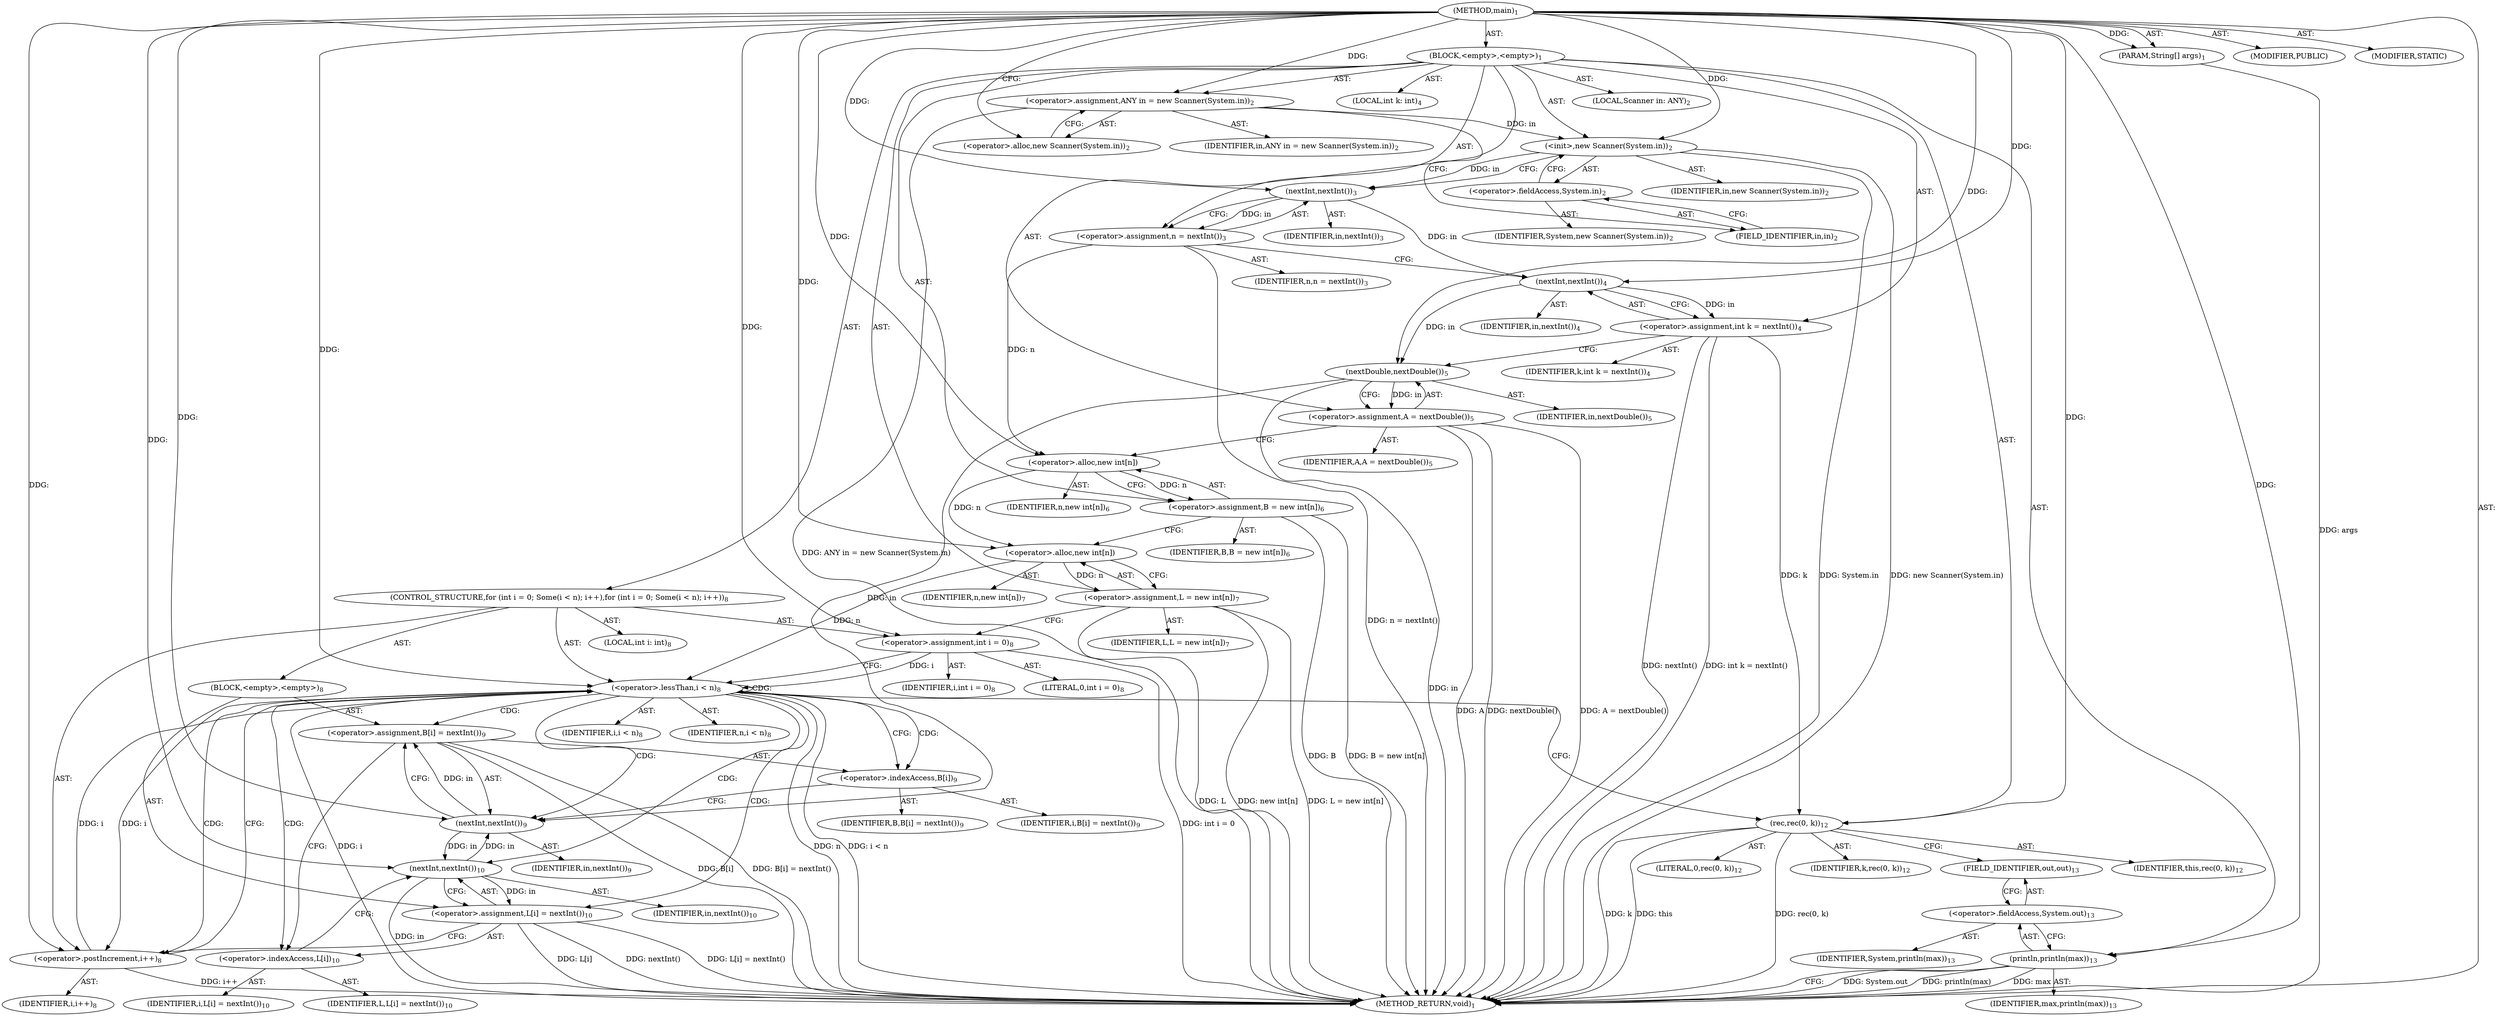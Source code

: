 digraph "main" {  
"19" [label = <(METHOD,main)<SUB>1</SUB>> ]
"20" [label = <(PARAM,String[] args)<SUB>1</SUB>> ]
"21" [label = <(BLOCK,&lt;empty&gt;,&lt;empty&gt;)<SUB>1</SUB>> ]
"4" [label = <(LOCAL,Scanner in: ANY)<SUB>2</SUB>> ]
"22" [label = <(&lt;operator&gt;.assignment,ANY in = new Scanner(System.in))<SUB>2</SUB>> ]
"23" [label = <(IDENTIFIER,in,ANY in = new Scanner(System.in))<SUB>2</SUB>> ]
"24" [label = <(&lt;operator&gt;.alloc,new Scanner(System.in))<SUB>2</SUB>> ]
"25" [label = <(&lt;init&gt;,new Scanner(System.in))<SUB>2</SUB>> ]
"3" [label = <(IDENTIFIER,in,new Scanner(System.in))<SUB>2</SUB>> ]
"26" [label = <(&lt;operator&gt;.fieldAccess,System.in)<SUB>2</SUB>> ]
"27" [label = <(IDENTIFIER,System,new Scanner(System.in))<SUB>2</SUB>> ]
"28" [label = <(FIELD_IDENTIFIER,in,in)<SUB>2</SUB>> ]
"29" [label = <(&lt;operator&gt;.assignment,n = nextInt())<SUB>3</SUB>> ]
"30" [label = <(IDENTIFIER,n,n = nextInt())<SUB>3</SUB>> ]
"31" [label = <(nextInt,nextInt())<SUB>3</SUB>> ]
"32" [label = <(IDENTIFIER,in,nextInt())<SUB>3</SUB>> ]
"33" [label = <(LOCAL,int k: int)<SUB>4</SUB>> ]
"34" [label = <(&lt;operator&gt;.assignment,int k = nextInt())<SUB>4</SUB>> ]
"35" [label = <(IDENTIFIER,k,int k = nextInt())<SUB>4</SUB>> ]
"36" [label = <(nextInt,nextInt())<SUB>4</SUB>> ]
"37" [label = <(IDENTIFIER,in,nextInt())<SUB>4</SUB>> ]
"38" [label = <(&lt;operator&gt;.assignment,A = nextDouble())<SUB>5</SUB>> ]
"39" [label = <(IDENTIFIER,A,A = nextDouble())<SUB>5</SUB>> ]
"40" [label = <(nextDouble,nextDouble())<SUB>5</SUB>> ]
"41" [label = <(IDENTIFIER,in,nextDouble())<SUB>5</SUB>> ]
"42" [label = <(&lt;operator&gt;.assignment,B = new int[n])<SUB>6</SUB>> ]
"43" [label = <(IDENTIFIER,B,B = new int[n])<SUB>6</SUB>> ]
"44" [label = <(&lt;operator&gt;.alloc,new int[n])> ]
"45" [label = <(IDENTIFIER,n,new int[n])<SUB>6</SUB>> ]
"46" [label = <(&lt;operator&gt;.assignment,L = new int[n])<SUB>7</SUB>> ]
"47" [label = <(IDENTIFIER,L,L = new int[n])<SUB>7</SUB>> ]
"48" [label = <(&lt;operator&gt;.alloc,new int[n])> ]
"49" [label = <(IDENTIFIER,n,new int[n])<SUB>7</SUB>> ]
"50" [label = <(CONTROL_STRUCTURE,for (int i = 0; Some(i &lt; n); i++),for (int i = 0; Some(i &lt; n); i++))<SUB>8</SUB>> ]
"51" [label = <(LOCAL,int i: int)<SUB>8</SUB>> ]
"52" [label = <(&lt;operator&gt;.assignment,int i = 0)<SUB>8</SUB>> ]
"53" [label = <(IDENTIFIER,i,int i = 0)<SUB>8</SUB>> ]
"54" [label = <(LITERAL,0,int i = 0)<SUB>8</SUB>> ]
"55" [label = <(&lt;operator&gt;.lessThan,i &lt; n)<SUB>8</SUB>> ]
"56" [label = <(IDENTIFIER,i,i &lt; n)<SUB>8</SUB>> ]
"57" [label = <(IDENTIFIER,n,i &lt; n)<SUB>8</SUB>> ]
"58" [label = <(&lt;operator&gt;.postIncrement,i++)<SUB>8</SUB>> ]
"59" [label = <(IDENTIFIER,i,i++)<SUB>8</SUB>> ]
"60" [label = <(BLOCK,&lt;empty&gt;,&lt;empty&gt;)<SUB>8</SUB>> ]
"61" [label = <(&lt;operator&gt;.assignment,B[i] = nextInt())<SUB>9</SUB>> ]
"62" [label = <(&lt;operator&gt;.indexAccess,B[i])<SUB>9</SUB>> ]
"63" [label = <(IDENTIFIER,B,B[i] = nextInt())<SUB>9</SUB>> ]
"64" [label = <(IDENTIFIER,i,B[i] = nextInt())<SUB>9</SUB>> ]
"65" [label = <(nextInt,nextInt())<SUB>9</SUB>> ]
"66" [label = <(IDENTIFIER,in,nextInt())<SUB>9</SUB>> ]
"67" [label = <(&lt;operator&gt;.assignment,L[i] = nextInt())<SUB>10</SUB>> ]
"68" [label = <(&lt;operator&gt;.indexAccess,L[i])<SUB>10</SUB>> ]
"69" [label = <(IDENTIFIER,L,L[i] = nextInt())<SUB>10</SUB>> ]
"70" [label = <(IDENTIFIER,i,L[i] = nextInt())<SUB>10</SUB>> ]
"71" [label = <(nextInt,nextInt())<SUB>10</SUB>> ]
"72" [label = <(IDENTIFIER,in,nextInt())<SUB>10</SUB>> ]
"73" [label = <(rec,rec(0, k))<SUB>12</SUB>> ]
"74" [label = <(IDENTIFIER,this,rec(0, k))<SUB>12</SUB>> ]
"75" [label = <(LITERAL,0,rec(0, k))<SUB>12</SUB>> ]
"76" [label = <(IDENTIFIER,k,rec(0, k))<SUB>12</SUB>> ]
"77" [label = <(println,println(max))<SUB>13</SUB>> ]
"78" [label = <(&lt;operator&gt;.fieldAccess,System.out)<SUB>13</SUB>> ]
"79" [label = <(IDENTIFIER,System,println(max))<SUB>13</SUB>> ]
"80" [label = <(FIELD_IDENTIFIER,out,out)<SUB>13</SUB>> ]
"81" [label = <(IDENTIFIER,max,println(max))<SUB>13</SUB>> ]
"82" [label = <(MODIFIER,PUBLIC)> ]
"83" [label = <(MODIFIER,STATIC)> ]
"84" [label = <(METHOD_RETURN,void)<SUB>1</SUB>> ]
  "19" -> "20"  [ label = "AST: "] 
  "19" -> "21"  [ label = "AST: "] 
  "19" -> "82"  [ label = "AST: "] 
  "19" -> "83"  [ label = "AST: "] 
  "19" -> "84"  [ label = "AST: "] 
  "21" -> "4"  [ label = "AST: "] 
  "21" -> "22"  [ label = "AST: "] 
  "21" -> "25"  [ label = "AST: "] 
  "21" -> "29"  [ label = "AST: "] 
  "21" -> "33"  [ label = "AST: "] 
  "21" -> "34"  [ label = "AST: "] 
  "21" -> "38"  [ label = "AST: "] 
  "21" -> "42"  [ label = "AST: "] 
  "21" -> "46"  [ label = "AST: "] 
  "21" -> "50"  [ label = "AST: "] 
  "21" -> "73"  [ label = "AST: "] 
  "21" -> "77"  [ label = "AST: "] 
  "22" -> "23"  [ label = "AST: "] 
  "22" -> "24"  [ label = "AST: "] 
  "25" -> "3"  [ label = "AST: "] 
  "25" -> "26"  [ label = "AST: "] 
  "26" -> "27"  [ label = "AST: "] 
  "26" -> "28"  [ label = "AST: "] 
  "29" -> "30"  [ label = "AST: "] 
  "29" -> "31"  [ label = "AST: "] 
  "31" -> "32"  [ label = "AST: "] 
  "34" -> "35"  [ label = "AST: "] 
  "34" -> "36"  [ label = "AST: "] 
  "36" -> "37"  [ label = "AST: "] 
  "38" -> "39"  [ label = "AST: "] 
  "38" -> "40"  [ label = "AST: "] 
  "40" -> "41"  [ label = "AST: "] 
  "42" -> "43"  [ label = "AST: "] 
  "42" -> "44"  [ label = "AST: "] 
  "44" -> "45"  [ label = "AST: "] 
  "46" -> "47"  [ label = "AST: "] 
  "46" -> "48"  [ label = "AST: "] 
  "48" -> "49"  [ label = "AST: "] 
  "50" -> "51"  [ label = "AST: "] 
  "50" -> "52"  [ label = "AST: "] 
  "50" -> "55"  [ label = "AST: "] 
  "50" -> "58"  [ label = "AST: "] 
  "50" -> "60"  [ label = "AST: "] 
  "52" -> "53"  [ label = "AST: "] 
  "52" -> "54"  [ label = "AST: "] 
  "55" -> "56"  [ label = "AST: "] 
  "55" -> "57"  [ label = "AST: "] 
  "58" -> "59"  [ label = "AST: "] 
  "60" -> "61"  [ label = "AST: "] 
  "60" -> "67"  [ label = "AST: "] 
  "61" -> "62"  [ label = "AST: "] 
  "61" -> "65"  [ label = "AST: "] 
  "62" -> "63"  [ label = "AST: "] 
  "62" -> "64"  [ label = "AST: "] 
  "65" -> "66"  [ label = "AST: "] 
  "67" -> "68"  [ label = "AST: "] 
  "67" -> "71"  [ label = "AST: "] 
  "68" -> "69"  [ label = "AST: "] 
  "68" -> "70"  [ label = "AST: "] 
  "71" -> "72"  [ label = "AST: "] 
  "73" -> "74"  [ label = "AST: "] 
  "73" -> "75"  [ label = "AST: "] 
  "73" -> "76"  [ label = "AST: "] 
  "77" -> "78"  [ label = "AST: "] 
  "77" -> "81"  [ label = "AST: "] 
  "78" -> "79"  [ label = "AST: "] 
  "78" -> "80"  [ label = "AST: "] 
  "22" -> "28"  [ label = "CFG: "] 
  "25" -> "31"  [ label = "CFG: "] 
  "29" -> "36"  [ label = "CFG: "] 
  "34" -> "40"  [ label = "CFG: "] 
  "38" -> "44"  [ label = "CFG: "] 
  "42" -> "48"  [ label = "CFG: "] 
  "46" -> "52"  [ label = "CFG: "] 
  "73" -> "80"  [ label = "CFG: "] 
  "77" -> "84"  [ label = "CFG: "] 
  "24" -> "22"  [ label = "CFG: "] 
  "26" -> "25"  [ label = "CFG: "] 
  "31" -> "29"  [ label = "CFG: "] 
  "36" -> "34"  [ label = "CFG: "] 
  "40" -> "38"  [ label = "CFG: "] 
  "44" -> "42"  [ label = "CFG: "] 
  "48" -> "46"  [ label = "CFG: "] 
  "52" -> "55"  [ label = "CFG: "] 
  "55" -> "62"  [ label = "CFG: "] 
  "55" -> "73"  [ label = "CFG: "] 
  "58" -> "55"  [ label = "CFG: "] 
  "78" -> "77"  [ label = "CFG: "] 
  "28" -> "26"  [ label = "CFG: "] 
  "61" -> "68"  [ label = "CFG: "] 
  "67" -> "58"  [ label = "CFG: "] 
  "80" -> "78"  [ label = "CFG: "] 
  "62" -> "65"  [ label = "CFG: "] 
  "65" -> "61"  [ label = "CFG: "] 
  "68" -> "71"  [ label = "CFG: "] 
  "71" -> "67"  [ label = "CFG: "] 
  "19" -> "24"  [ label = "CFG: "] 
  "20" -> "84"  [ label = "DDG: args"] 
  "22" -> "84"  [ label = "DDG: ANY in = new Scanner(System.in)"] 
  "25" -> "84"  [ label = "DDG: System.in"] 
  "25" -> "84"  [ label = "DDG: new Scanner(System.in)"] 
  "29" -> "84"  [ label = "DDG: n = nextInt()"] 
  "34" -> "84"  [ label = "DDG: nextInt()"] 
  "34" -> "84"  [ label = "DDG: int k = nextInt()"] 
  "40" -> "84"  [ label = "DDG: in"] 
  "38" -> "84"  [ label = "DDG: nextDouble()"] 
  "38" -> "84"  [ label = "DDG: A = nextDouble()"] 
  "42" -> "84"  [ label = "DDG: B"] 
  "42" -> "84"  [ label = "DDG: B = new int[n]"] 
  "46" -> "84"  [ label = "DDG: L"] 
  "46" -> "84"  [ label = "DDG: new int[n]"] 
  "46" -> "84"  [ label = "DDG: L = new int[n]"] 
  "52" -> "84"  [ label = "DDG: int i = 0"] 
  "55" -> "84"  [ label = "DDG: i"] 
  "55" -> "84"  [ label = "DDG: n"] 
  "55" -> "84"  [ label = "DDG: i &lt; n"] 
  "73" -> "84"  [ label = "DDG: k"] 
  "73" -> "84"  [ label = "DDG: rec(0, k)"] 
  "77" -> "84"  [ label = "DDG: System.out"] 
  "77" -> "84"  [ label = "DDG: println(max)"] 
  "61" -> "84"  [ label = "DDG: B[i]"] 
  "61" -> "84"  [ label = "DDG: B[i] = nextInt()"] 
  "67" -> "84"  [ label = "DDG: L[i]"] 
  "71" -> "84"  [ label = "DDG: in"] 
  "67" -> "84"  [ label = "DDG: nextInt()"] 
  "67" -> "84"  [ label = "DDG: L[i] = nextInt()"] 
  "58" -> "84"  [ label = "DDG: i++"] 
  "77" -> "84"  [ label = "DDG: max"] 
  "38" -> "84"  [ label = "DDG: A"] 
  "73" -> "84"  [ label = "DDG: this"] 
  "19" -> "20"  [ label = "DDG: "] 
  "19" -> "22"  [ label = "DDG: "] 
  "31" -> "29"  [ label = "DDG: in"] 
  "36" -> "34"  [ label = "DDG: in"] 
  "40" -> "38"  [ label = "DDG: in"] 
  "44" -> "42"  [ label = "DDG: n"] 
  "48" -> "46"  [ label = "DDG: n"] 
  "22" -> "25"  [ label = "DDG: in"] 
  "19" -> "25"  [ label = "DDG: "] 
  "19" -> "52"  [ label = "DDG: "] 
  "19" -> "73"  [ label = "DDG: "] 
  "34" -> "73"  [ label = "DDG: k"] 
  "19" -> "77"  [ label = "DDG: "] 
  "25" -> "31"  [ label = "DDG: in"] 
  "19" -> "31"  [ label = "DDG: "] 
  "31" -> "36"  [ label = "DDG: in"] 
  "19" -> "36"  [ label = "DDG: "] 
  "36" -> "40"  [ label = "DDG: in"] 
  "19" -> "40"  [ label = "DDG: "] 
  "29" -> "44"  [ label = "DDG: n"] 
  "19" -> "44"  [ label = "DDG: "] 
  "44" -> "48"  [ label = "DDG: n"] 
  "19" -> "48"  [ label = "DDG: "] 
  "52" -> "55"  [ label = "DDG: i"] 
  "58" -> "55"  [ label = "DDG: i"] 
  "19" -> "55"  [ label = "DDG: "] 
  "48" -> "55"  [ label = "DDG: n"] 
  "55" -> "58"  [ label = "DDG: i"] 
  "19" -> "58"  [ label = "DDG: "] 
  "65" -> "61"  [ label = "DDG: in"] 
  "71" -> "67"  [ label = "DDG: in"] 
  "40" -> "65"  [ label = "DDG: in"] 
  "71" -> "65"  [ label = "DDG: in"] 
  "19" -> "65"  [ label = "DDG: "] 
  "65" -> "71"  [ label = "DDG: in"] 
  "19" -> "71"  [ label = "DDG: "] 
  "55" -> "58"  [ label = "CDG: "] 
  "55" -> "68"  [ label = "CDG: "] 
  "55" -> "61"  [ label = "CDG: "] 
  "55" -> "65"  [ label = "CDG: "] 
  "55" -> "71"  [ label = "CDG: "] 
  "55" -> "55"  [ label = "CDG: "] 
  "55" -> "67"  [ label = "CDG: "] 
  "55" -> "62"  [ label = "CDG: "] 
}
